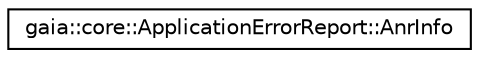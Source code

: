 digraph G
{
  edge [fontname="Helvetica",fontsize="10",labelfontname="Helvetica",labelfontsize="10"];
  node [fontname="Helvetica",fontsize="10",shape=record];
  rankdir=LR;
  Node1 [label="gaia::core::ApplicationErrorReport::AnrInfo",height=0.2,width=0.4,color="black", fillcolor="white", style="filled",URL="$df/d1a/classgaia_1_1core_1_1_application_error_report_1_1_anr_info.html",tooltip="Describes an application not responding error."];
}
